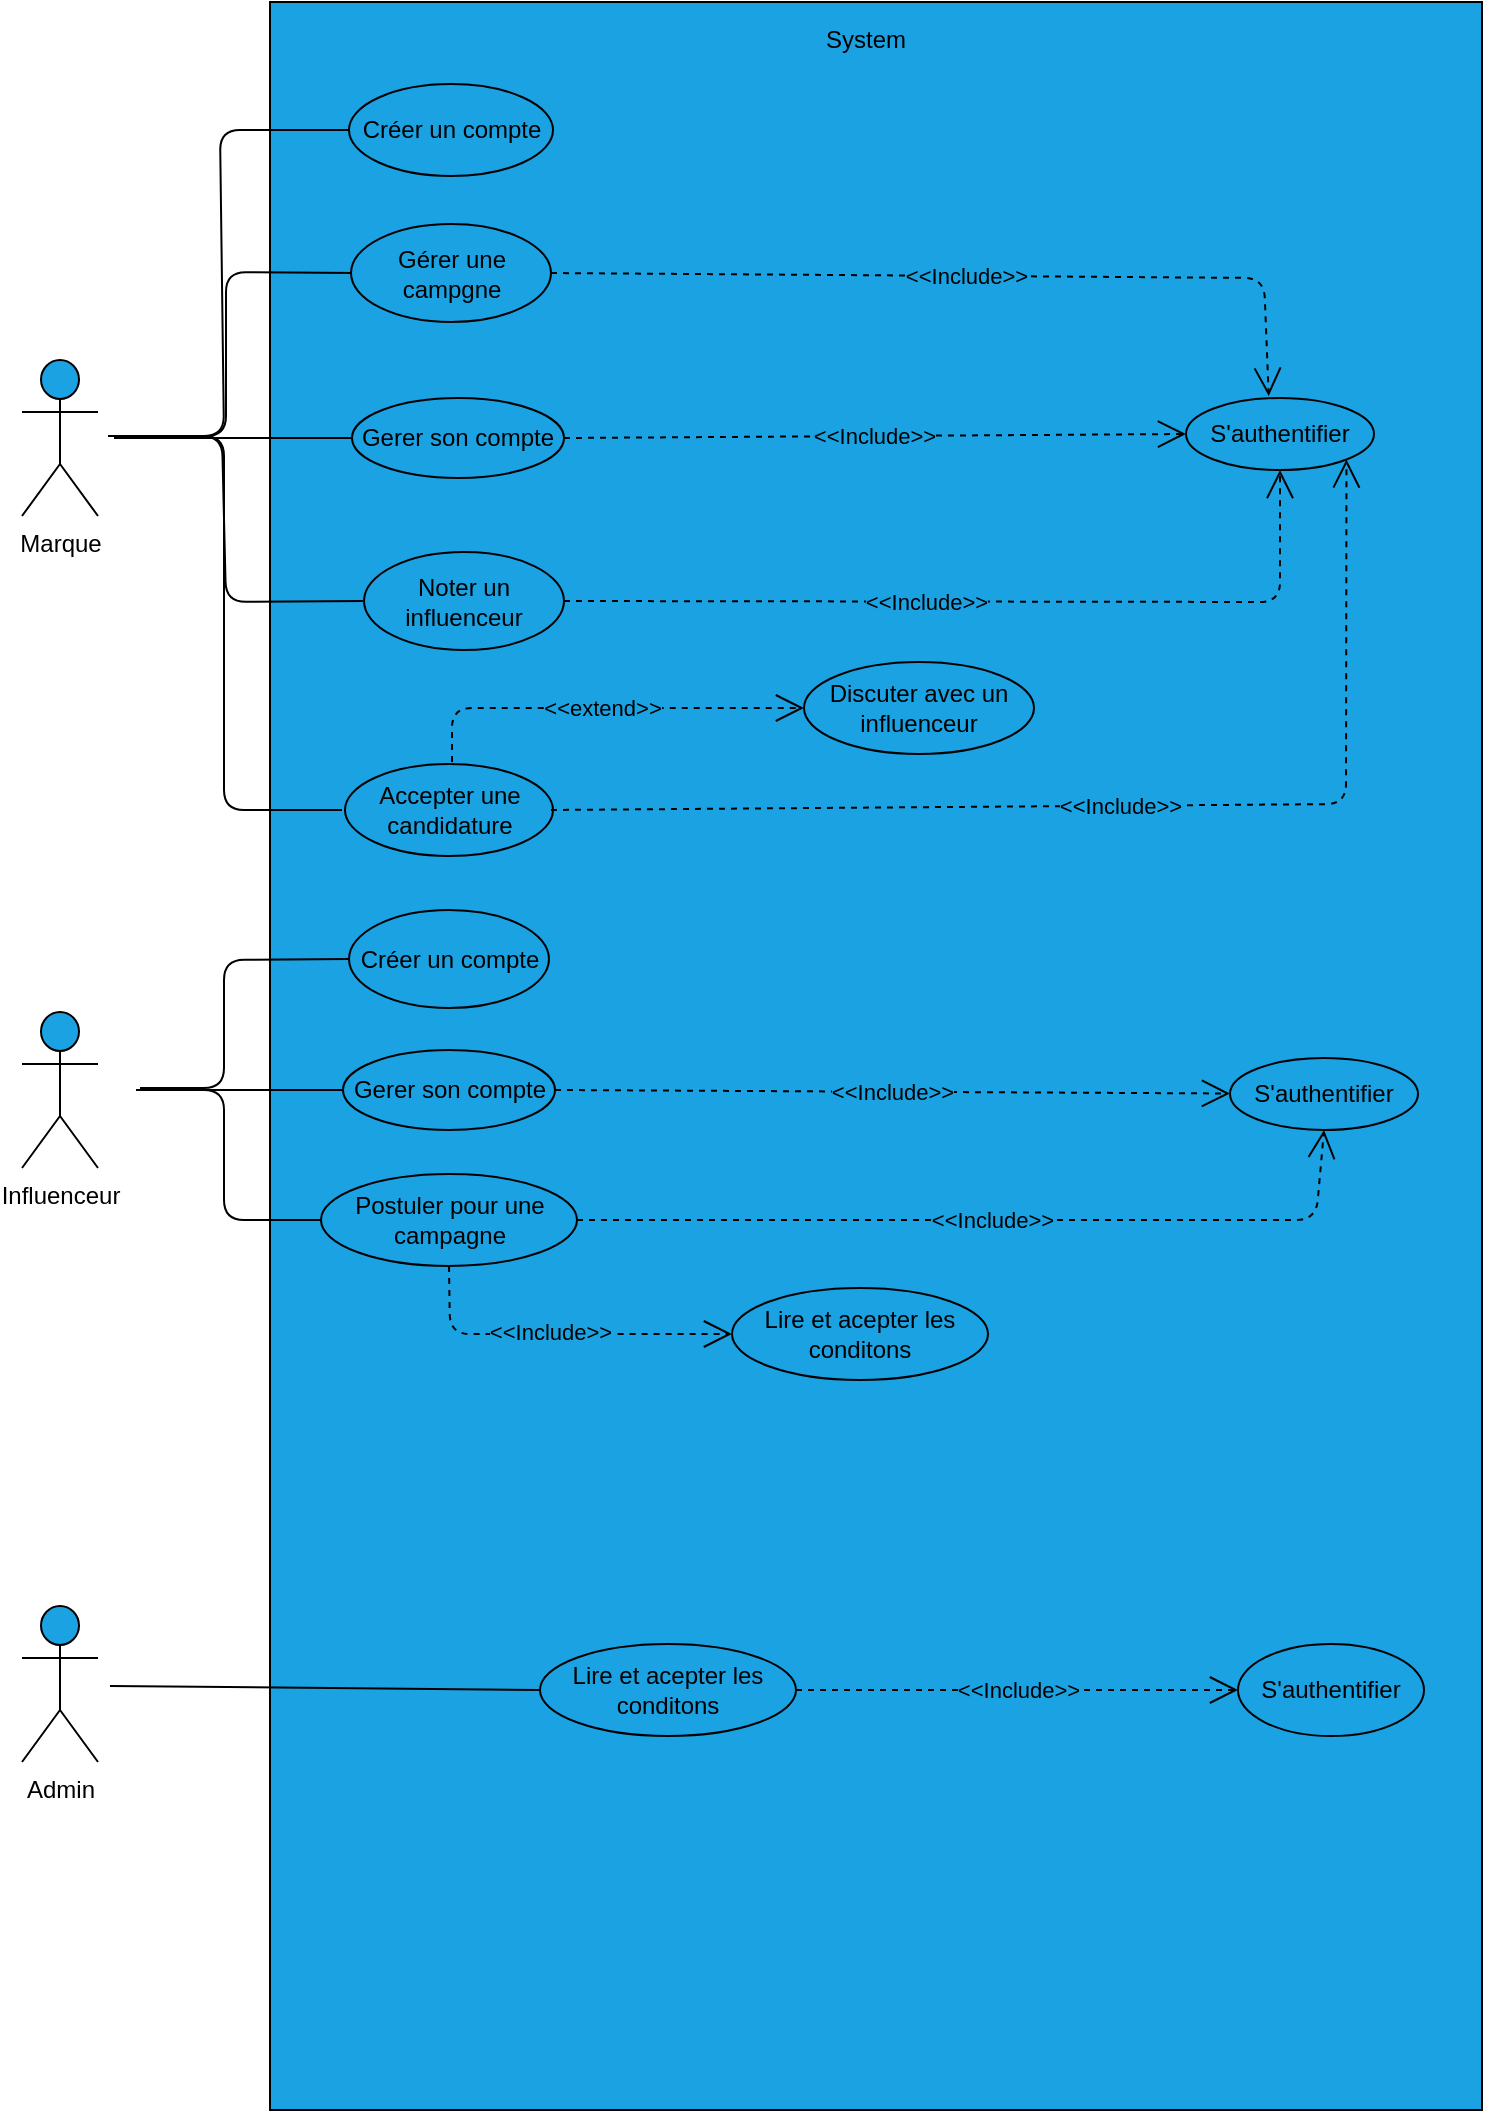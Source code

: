 <mxfile>
    <diagram id="nL7n_lmdpstyjK2MGDIt" name="Page-1">
        <mxGraphModel dx="1216" dy="594" grid="0" gridSize="10" guides="1" tooltips="1" connect="1" arrows="1" fold="1" page="1" pageScale="1" pageWidth="827" pageHeight="1169" background="#ffffff" math="0" shadow="0">
            <root>
                <mxCell id="0"/>
                <mxCell id="1" parent="0"/>
                <mxCell id="2" value="Marque" style="shape=umlActor;verticalLabelPosition=bottom;verticalAlign=top;html=1;outlineConnect=0;fillColor=#1BA2E3;strokeColor=#000000;fontColor=#000000;" parent="1" vertex="1">
                    <mxGeometry x="53" y="191" width="38" height="78" as="geometry"/>
                </mxCell>
                <mxCell id="34" value="" style="rounded=0;whiteSpace=wrap;html=1;strokeColor=#000000;fontColor=#000000;fillColor=#1BA2E3;" parent="1" vertex="1">
                    <mxGeometry x="177" y="12" width="606" height="1054" as="geometry"/>
                </mxCell>
                <mxCell id="36" value="Influenceur" style="shape=umlActor;verticalLabelPosition=bottom;verticalAlign=top;html=1;outlineConnect=0;fillColor=#1BA2E3;strokeColor=#000000;fontColor=#000000;" parent="1" vertex="1">
                    <mxGeometry x="53" y="517" width="38" height="78" as="geometry"/>
                </mxCell>
                <mxCell id="37" value="" style="endArrow=none;html=1;fontColor=#000000;strokeColor=#000000;entryX=0;entryY=0.5;entryDx=0;entryDy=0;" parent="1" target="63" edge="1">
                    <mxGeometry width="50" height="50" relative="1" as="geometry">
                        <mxPoint x="99" y="230" as="sourcePoint"/>
                        <mxPoint x="224" y="292.37" as="targetPoint"/>
                    </mxGeometry>
                </mxCell>
                <mxCell id="39" value="" style="endArrow=none;html=1;fontColor=#000000;strokeColor=#000000;entryX=0;entryY=0.5;entryDx=0;entryDy=0;" parent="1" edge="1">
                    <mxGeometry width="50" height="50" relative="1" as="geometry">
                        <mxPoint x="99" y="229" as="sourcePoint"/>
                        <mxPoint x="220.0" y="147.5" as="targetPoint"/>
                        <Array as="points">
                            <mxPoint x="155" y="229"/>
                            <mxPoint x="155" y="147"/>
                        </Array>
                    </mxGeometry>
                </mxCell>
                <mxCell id="40" value="" style="endArrow=none;html=1;fontColor=#000000;strokeColor=#000000;entryX=0;entryY=0.5;entryDx=0;entryDy=0;" parent="1" edge="1">
                    <mxGeometry width="50" height="50" relative="1" as="geometry">
                        <mxPoint x="96" y="229" as="sourcePoint"/>
                        <mxPoint x="213" y="416" as="targetPoint"/>
                        <Array as="points">
                            <mxPoint x="154" y="229"/>
                            <mxPoint x="154" y="416"/>
                        </Array>
                    </mxGeometry>
                </mxCell>
                <mxCell id="62" value="Gérer une campgne" style="ellipse;whiteSpace=wrap;html=1;strokeColor=#000000;fontColor=#000000;fillColor=#1BA2E3;" parent="1" vertex="1">
                    <mxGeometry x="217.5" y="123" width="100" height="49" as="geometry"/>
                </mxCell>
                <mxCell id="63" value="Gerer son compte" style="ellipse;whiteSpace=wrap;html=1;strokeColor=#000000;fontColor=#000000;fillColor=#1BA2E3;" parent="1" vertex="1">
                    <mxGeometry x="218" y="210" width="106" height="40" as="geometry"/>
                </mxCell>
                <mxCell id="69" value="Accepter une candidature" style="ellipse;whiteSpace=wrap;html=1;strokeColor=#000000;fontColor=#000000;fillColor=#1BA2E3;" parent="1" vertex="1">
                    <mxGeometry x="214.5" y="393" width="104" height="46" as="geometry"/>
                </mxCell>
                <mxCell id="71" value="S'authentifier" style="ellipse;whiteSpace=wrap;html=1;strokeColor=#000000;fontColor=#000000;fillColor=#1BA2E3;" parent="1" vertex="1">
                    <mxGeometry x="635" y="210" width="94" height="36" as="geometry"/>
                </mxCell>
                <mxCell id="72" value="&amp;lt;&amp;lt;Include&amp;gt;&amp;gt;" style="endArrow=open;endSize=12;dashed=1;html=1;strokeColor=#000000;fontColor=#000000;labelBackgroundColor=#1BA2E3;strokeWidth=1;exitX=1;exitY=0.5;exitDx=0;exitDy=0;entryX=0;entryY=0.5;entryDx=0;entryDy=0;" parent="1" source="63" target="71" edge="1">
                    <mxGeometry width="160" relative="1" as="geometry">
                        <mxPoint x="323" y="293" as="sourcePoint"/>
                        <mxPoint x="631" y="295" as="targetPoint"/>
                        <Array as="points"/>
                    </mxGeometry>
                </mxCell>
                <mxCell id="73" value="&amp;lt;&amp;lt;Include&amp;gt;&amp;gt;" style="endArrow=open;endSize=12;dashed=1;html=1;strokeColor=#000000;fontColor=#000000;labelBackgroundColor=#1BA2E3;strokeWidth=1;entryX=0.44;entryY=-0.027;entryDx=0;entryDy=0;entryPerimeter=0;exitX=1;exitY=0.5;exitDx=0;exitDy=0;" parent="1" source="62" target="71" edge="1">
                    <mxGeometry width="160" relative="1" as="geometry">
                        <mxPoint x="320" y="121" as="sourcePoint"/>
                        <mxPoint x="558" y="226" as="targetPoint"/>
                        <Array as="points">
                            <mxPoint x="674" y="150"/>
                        </Array>
                    </mxGeometry>
                </mxCell>
                <mxCell id="74" value="&amp;lt;&amp;lt;Include&amp;gt;&amp;gt;" style="endArrow=open;endSize=12;dashed=1;html=1;strokeColor=#000000;fontColor=#000000;labelBackgroundColor=#1BA2E3;strokeWidth=1;exitX=1;exitY=0.5;exitDx=0;exitDy=0;entryX=1;entryY=1;entryDx=0;entryDy=0;" parent="1" edge="1" target="71">
                    <mxGeometry width="160" relative="1" as="geometry">
                        <mxPoint x="317.5" y="416" as="sourcePoint"/>
                        <mxPoint x="692" y="250" as="targetPoint"/>
                        <Array as="points">
                            <mxPoint x="715" y="413"/>
                        </Array>
                    </mxGeometry>
                </mxCell>
                <mxCell id="81" value="Créer un compte" style="ellipse;whiteSpace=wrap;html=1;strokeColor=#000000;fontColor=#000000;fillColor=#1BA2E3;" parent="1" vertex="1">
                    <mxGeometry x="216.5" y="466" width="100" height="49" as="geometry"/>
                </mxCell>
                <mxCell id="82" value="Gerer son compte" style="ellipse;whiteSpace=wrap;html=1;strokeColor=#000000;fontColor=#000000;fillColor=#1BA2E3;" parent="1" vertex="1">
                    <mxGeometry x="213.5" y="536" width="106" height="40" as="geometry"/>
                </mxCell>
                <mxCell id="88" value="Postuler pour une campagne" style="ellipse;whiteSpace=wrap;html=1;strokeColor=#000000;fontColor=#000000;fillColor=#1BA2E3;" parent="1" vertex="1">
                    <mxGeometry x="202.5" y="598" width="128" height="46" as="geometry"/>
                </mxCell>
                <mxCell id="90" value="S'authentifier" style="ellipse;whiteSpace=wrap;html=1;strokeColor=#000000;fontColor=#000000;fillColor=#1BA2E3;" parent="1" vertex="1">
                    <mxGeometry x="657" y="540" width="94" height="36" as="geometry"/>
                </mxCell>
                <mxCell id="91" value="&amp;lt;&amp;lt;Include&amp;gt;&amp;gt;" style="endArrow=open;endSize=12;dashed=1;html=1;strokeColor=#000000;fontColor=#000000;labelBackgroundColor=#1BA2E3;strokeWidth=1;exitX=1;exitY=0.5;exitDx=0;exitDy=0;" parent="1" target="90" edge="1" source="82">
                    <mxGeometry width="160" relative="1" as="geometry">
                        <mxPoint x="338" y="761" as="sourcePoint"/>
                        <mxPoint x="646" y="763" as="targetPoint"/>
                        <Array as="points"/>
                    </mxGeometry>
                </mxCell>
                <mxCell id="93" value="&amp;lt;&amp;lt;Include&amp;gt;&amp;gt;" style="endArrow=open;endSize=12;dashed=1;html=1;strokeColor=#000000;fontColor=#000000;labelBackgroundColor=#1BA2E3;strokeWidth=1;exitX=1;exitY=0.5;exitDx=0;exitDy=0;entryX=0.5;entryY=1;entryDx=0;entryDy=0;" parent="1" source="88" target="90" edge="1">
                    <mxGeometry width="160" relative="1" as="geometry">
                        <mxPoint x="333" y="928" as="sourcePoint"/>
                        <mxPoint x="688" y="783" as="targetPoint"/>
                        <Array as="points">
                            <mxPoint x="700" y="621"/>
                        </Array>
                    </mxGeometry>
                </mxCell>
                <mxCell id="101" value="&amp;lt;&amp;lt;Include&amp;gt;&amp;gt;" style="endArrow=open;endSize=12;dashed=1;html=1;strokeColor=#000000;fontColor=#000000;labelBackgroundColor=#1BA2E3;strokeWidth=1;shadow=0;exitX=0.5;exitY=1;exitDx=0;exitDy=0;entryX=0;entryY=0.5;entryDx=0;entryDy=0;" parent="1" source="88" target="103" edge="1">
                    <mxGeometry x="-0.032" y="1" width="160" relative="1" as="geometry">
                        <mxPoint x="419" y="811" as="sourcePoint"/>
                        <mxPoint x="657" y="916" as="targetPoint"/>
                        <Array as="points">
                            <mxPoint x="267" y="678"/>
                        </Array>
                        <mxPoint as="offset"/>
                    </mxGeometry>
                </mxCell>
                <mxCell id="103" value="Lire et acepter les conditons" style="ellipse;whiteSpace=wrap;html=1;strokeColor=#000000;fontColor=#000000;fillColor=#1BA2E3;" parent="1" vertex="1">
                    <mxGeometry x="408" y="655" width="128" height="46" as="geometry"/>
                </mxCell>
                <mxCell id="104" value="" style="endArrow=none;html=1;fontColor=#000000;strokeColor=#000000;entryX=0;entryY=0.5;entryDx=0;entryDy=0;" parent="1" edge="1" target="82">
                    <mxGeometry width="50" height="50" relative="1" as="geometry">
                        <mxPoint x="110" y="556" as="sourcePoint"/>
                        <mxPoint x="231.0" y="759.41" as="targetPoint"/>
                    </mxGeometry>
                </mxCell>
                <mxCell id="105" value="" style="endArrow=none;html=1;fontColor=#000000;strokeColor=#000000;entryX=0;entryY=0.5;entryDx=0;entryDy=0;" parent="1" edge="1" target="88">
                    <mxGeometry width="50" height="50" relative="1" as="geometry">
                        <mxPoint x="113" y="556" as="sourcePoint"/>
                        <mxPoint x="228.0" y="721.0" as="targetPoint"/>
                        <Array as="points">
                            <mxPoint x="154" y="556"/>
                            <mxPoint x="154" y="621"/>
                        </Array>
                    </mxGeometry>
                </mxCell>
                <mxCell id="106" value="" style="endArrow=none;html=1;fontColor=#000000;strokeColor=#000000;entryX=0;entryY=0.5;entryDx=0;entryDy=0;" parent="1" target="81" edge="1">
                    <mxGeometry width="50" height="50" relative="1" as="geometry">
                        <mxPoint x="112" y="555" as="sourcePoint"/>
                        <mxPoint x="233.0" y="597.5" as="targetPoint"/>
                        <Array as="points">
                            <mxPoint x="154" y="555"/>
                            <mxPoint x="154" y="491"/>
                        </Array>
                    </mxGeometry>
                </mxCell>
                <mxCell id="111" value="Créer un compte" style="ellipse;whiteSpace=wrap;html=1;strokeColor=#000000;fontColor=#000000;fillColor=#1BA2E3;" parent="1" vertex="1">
                    <mxGeometry x="216.5" y="53" width="102" height="46" as="geometry"/>
                </mxCell>
                <mxCell id="112" value="" style="endArrow=none;html=1;fontColor=#000000;strokeColor=#000000;entryX=0;entryY=0.5;entryDx=0;entryDy=0;" parent="1" target="111" edge="1">
                    <mxGeometry width="50" height="50" relative="1" as="geometry">
                        <mxPoint x="98" y="229" as="sourcePoint"/>
                        <mxPoint x="196" y="117" as="targetPoint"/>
                        <Array as="points">
                            <mxPoint x="154" y="229"/>
                            <mxPoint x="152" y="76"/>
                        </Array>
                    </mxGeometry>
                </mxCell>
                <mxCell id="113" value="System" style="rounded=0;whiteSpace=wrap;html=1;strokeColor=none;fontColor=#000000;fillColor=#1BA2E3;" parent="1" vertex="1">
                    <mxGeometry x="449" y="19" width="52" height="24" as="geometry"/>
                </mxCell>
                <mxCell id="114" value="Discuter avec un influenceur" style="ellipse;whiteSpace=wrap;html=1;strokeColor=#000000;fontColor=#000000;fillColor=#1BA2E3;" vertex="1" parent="1">
                    <mxGeometry x="444" y="342" width="115" height="46" as="geometry"/>
                </mxCell>
                <mxCell id="115" value="&amp;lt;&amp;lt;extend&amp;gt;&amp;gt;" style="endArrow=open;endSize=12;dashed=1;html=1;strokeColor=#000000;fontColor=#000000;labelBackgroundColor=#1BA2E3;strokeWidth=1;entryX=0;entryY=0.5;entryDx=0;entryDy=0;" edge="1" parent="1" target="114">
                    <mxGeometry width="160" relative="1" as="geometry">
                        <mxPoint x="268" y="392" as="sourcePoint"/>
                        <mxPoint x="443" y="430" as="targetPoint"/>
                        <Array as="points">
                            <mxPoint x="268" y="365"/>
                        </Array>
                    </mxGeometry>
                </mxCell>
                <mxCell id="116" value="Noter un influenceur" style="ellipse;whiteSpace=wrap;html=1;strokeColor=#000000;fontColor=#000000;fillColor=#1BA2E3;" vertex="1" parent="1">
                    <mxGeometry x="224" y="287" width="100" height="49" as="geometry"/>
                </mxCell>
                <mxCell id="117" value="" style="endArrow=none;html=1;fontColor=#000000;strokeColor=#000000;entryX=0;entryY=0.5;entryDx=0;entryDy=0;" edge="1" parent="1" target="116">
                    <mxGeometry width="50" height="50" relative="1" as="geometry">
                        <mxPoint x="97" y="229" as="sourcePoint"/>
                        <mxPoint x="220.0" y="164.5" as="targetPoint"/>
                        <Array as="points">
                            <mxPoint x="153" y="229"/>
                            <mxPoint x="155" y="312"/>
                        </Array>
                    </mxGeometry>
                </mxCell>
                <mxCell id="119" value="&amp;lt;&amp;lt;Include&amp;gt;&amp;gt;" style="endArrow=open;endSize=12;dashed=1;html=1;strokeColor=#000000;fontColor=#000000;labelBackgroundColor=#1BA2E3;strokeWidth=1;entryX=0.5;entryY=1;entryDx=0;entryDy=0;exitX=1;exitY=0.5;exitDx=0;exitDy=0;" edge="1" parent="1" source="116" target="71">
                    <mxGeometry x="-0.146" width="160" relative="1" as="geometry">
                        <mxPoint x="330.5" y="312" as="sourcePoint"/>
                        <mxPoint x="665.234" y="139.998" as="targetPoint"/>
                        <Array as="points">
                            <mxPoint x="682" y="312"/>
                        </Array>
                        <mxPoint as="offset"/>
                    </mxGeometry>
                </mxCell>
                <mxCell id="121" value="Admin" style="shape=umlActor;verticalLabelPosition=bottom;verticalAlign=top;html=1;outlineConnect=0;fillColor=#1BA2E3;strokeColor=#000000;fontColor=#000000;" vertex="1" parent="1">
                    <mxGeometry x="53" y="814" width="38" height="78" as="geometry"/>
                </mxCell>
                <mxCell id="122" value="Lire et acepter les conditons" style="ellipse;whiteSpace=wrap;html=1;strokeColor=#000000;fontColor=#000000;fillColor=#1BA2E3;" vertex="1" parent="1">
                    <mxGeometry x="312" y="833" width="128" height="46" as="geometry"/>
                </mxCell>
                <mxCell id="125" value="S'authentifier" style="ellipse;whiteSpace=wrap;html=1;strokeColor=#000000;fontColor=#000000;fillColor=#1BA2E3;" vertex="1" parent="1">
                    <mxGeometry x="661" y="833" width="93" height="46" as="geometry"/>
                </mxCell>
                <mxCell id="127" value="&amp;lt;&amp;lt;Include&amp;gt;&amp;gt;" style="endArrow=open;endSize=12;dashed=1;html=1;strokeColor=#000000;fontColor=#000000;labelBackgroundColor=#1BA2E3;strokeWidth=1;exitX=1;exitY=0.5;exitDx=0;exitDy=0;entryX=0;entryY=0.5;entryDx=0;entryDy=0;" edge="1" parent="1" source="122" target="125">
                    <mxGeometry width="160" relative="1" as="geometry">
                        <mxPoint x="405" y="849" as="sourcePoint"/>
                        <mxPoint x="643" y="954" as="targetPoint"/>
                        <Array as="points"/>
                    </mxGeometry>
                </mxCell>
                <mxCell id="128" value="" style="endArrow=none;html=1;strokeColor=#000000;entryX=0;entryY=0.5;entryDx=0;entryDy=0;" edge="1" parent="1" target="122">
                    <mxGeometry width="50" height="50" relative="1" as="geometry">
                        <mxPoint x="97" y="854" as="sourcePoint"/>
                        <mxPoint x="430" y="761" as="targetPoint"/>
                    </mxGeometry>
                </mxCell>
            </root>
        </mxGraphModel>
    </diagram>
</mxfile>